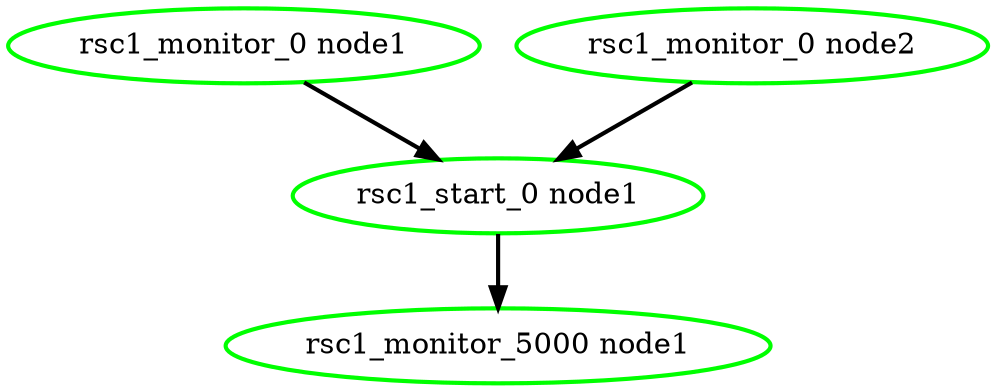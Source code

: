  digraph "g" {
"rsc1_monitor_0 node1" -> "rsc1_start_0 node1" [ style = bold]
"rsc1_monitor_0 node1" [ style=bold color="green" fontcolor="black" ]
"rsc1_monitor_0 node2" -> "rsc1_start_0 node1" [ style = bold]
"rsc1_monitor_0 node2" [ style=bold color="green" fontcolor="black" ]
"rsc1_monitor_5000 node1" [ style=bold color="green" fontcolor="black" ]
"rsc1_start_0 node1" -> "rsc1_monitor_5000 node1" [ style = bold]
"rsc1_start_0 node1" [ style=bold color="green" fontcolor="black" ]
}
